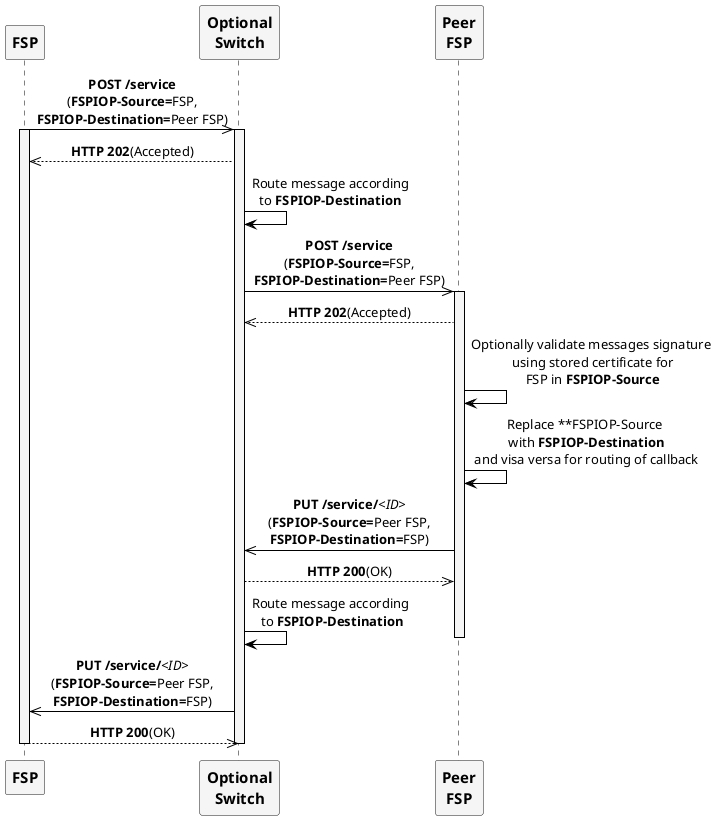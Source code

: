 /'*****
 License
 --------------
 Copyright © 2017 Bill & Melinda Gates Foundation
 The Mojaloop files are made available by the Bill & Melinda Gates Foundation under the Apache License, Version 2.0 (the "License") and you may not use these files except in compliance with the License. You may obtain a copy of the License at
 http://www.apache.org/licenses/LICENSE-2.0
 Unless required by applicable law or agreed to in writing, the Mojaloop files are distributed on an "AS IS" BASIS, WITHOUT WARRANTIES OR CONDITIONS OF ANY KIND, either express or implied. See the License for the specific language governing permissions and limitations under the License.
 Contributors
 --------------
 This is the official list of the Mojaloop project contributors for this file.
 Names of the original copyright holders (individuals or organizations)
 should be listed with a '*' in the first column. People who have
 contributed from an organization can be listed under the organization
 that actually holds the copyright for their contributions (see the
 Gates Foundation organization for an example). Those individuals should have
 their names indented and be marked with a '-'. Email address can be added
 optionally within square brackets <email>.
 * Gates Foundation
 - Name Surname <name.surname@gatesfoundation.com>

 * Henk Kodde <henk.kodde@modusbox.com>
 --------------
 ******'/

@startuml
' declaring skinparam
skinparam sequenceMessageAlign center
skinparam shadowing false
skinparam defaultFontName Arial
skinparam monochrome true
skinparam SequenceLifeLineBackgroundColor WhiteSmoke
skinparam SequenceLifeLineBorderColor Black
skinparam ParticipantFontStyle Bold
skinparam ParticipantFontSize 15
skinparam ParticipantBackgroundColor WhiteSmoke
skinparam ArrowColor Black

' declare title
' title Using the customized HTTP header fields FSPIOP-Destination and FSPIOP-Source

' Actor Keys:
' participant - FSP, Peer FSP and Optional Switch

' declare actors
participant "FSP" as FSP
participant "Optional\nSwitch" as Switch
participant "Peer\nFSP" as PEERFSP

' start flow
FSP ->> Switch: **POST /service**\n(**FSPIOP-Source=**FSP,\n**FSPIOP-Destination=**Peer FSP)
activate FSP
activate Switch
FSP <<-- Switch: **HTTP 202**(Accepted)
Switch -> Switch: Route message according\nto **FSPIOP-Destination**
Switch ->> PEERFSP: **POST /service**\n(**FSPIOP-Source=**FSP,\n**FSPIOP-Destination=**Peer FSP)
activate PEERFSP
Switch <<-- PEERFSP: **HTTP 202**(Accepted)
PEERFSP -> PEERFSP: Optionally validate messages signature\n using stored certificate for\n FSP in **FSPIOP-Source**
PEERFSP -> PEERFSP: Replace **FSPIOP-Source\n with **FSPIOP-Destination**\n and visa versa for routing of callback
Switch <<- PEERFSP: **PUT /service/**//<ID>//\n(**FSPIOP-Source=**Peer FSP,\n**FSPIOP-Destination=**FSP)
Switch -->> PEERFSP: **HTTP 200**(OK)
Switch -> Switch: Route message according\n to **FSPIOP-Destination**
deactivate PEERFSP
FSP <<- Switch: **PUT /service/**//<ID>//\n(**FSPIOP-Source=**Peer FSP,\n**FSPIOP-Destination=**FSP)
FSP -->> Switch: **HTTP 200**(OK)
deactivate Switch
deactivate FSP
@enduml
